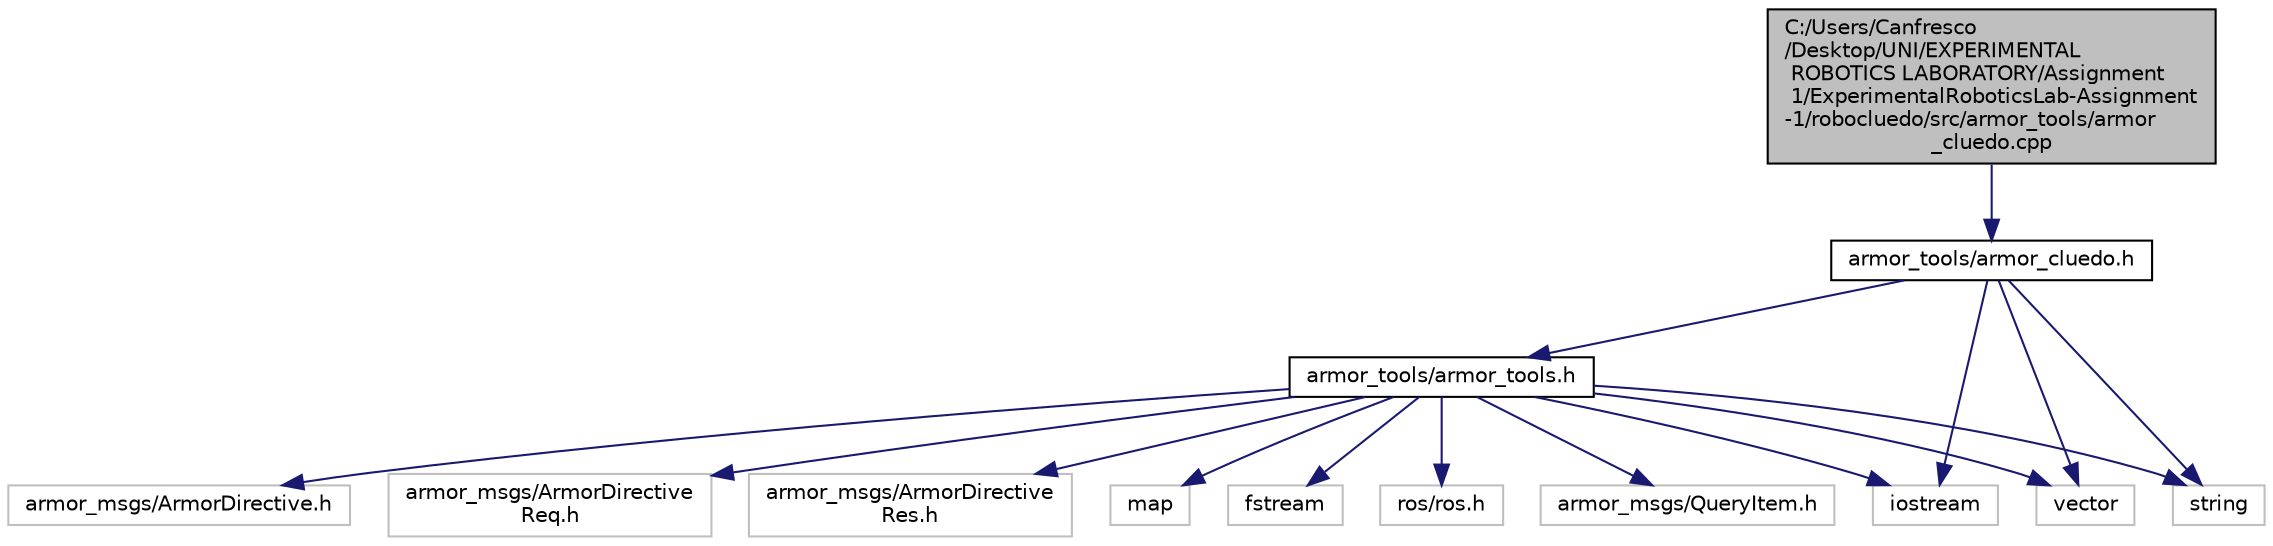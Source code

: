 digraph "C:/Users/Canfresco/Desktop/UNI/EXPERIMENTAL ROBOTICS LABORATORY/Assignment 1/ExperimentalRoboticsLab-Assignment-1/robocluedo/src/armor_tools/armor_cluedo.cpp"
{
 // LATEX_PDF_SIZE
  edge [fontname="Helvetica",fontsize="10",labelfontname="Helvetica",labelfontsize="10"];
  node [fontname="Helvetica",fontsize="10",shape=record];
  Node1 [label="C:/Users/Canfresco\l/Desktop/UNI/EXPERIMENTAL\l ROBOTICS LABORATORY/Assignment\l 1/ExperimentalRoboticsLab-Assignment\l-1/robocluedo/src/armor_tools/armor\l_cluedo.cpp",height=0.2,width=0.4,color="black", fillcolor="grey75", style="filled", fontcolor="black",tooltip="implementation of the class ArmorCluedo"];
  Node1 -> Node2 [color="midnightblue",fontsize="10",style="solid",fontname="Helvetica"];
  Node2 [label="armor_tools/armor_cluedo.h",height=0.2,width=0.4,color="black", fillcolor="white", style="filled",URL="$a00083.html",tooltip="additional aRMOR C++ interface"];
  Node2 -> Node3 [color="midnightblue",fontsize="10",style="solid",fontname="Helvetica"];
  Node3 [label="armor_tools/armor_tools.h",height=0.2,width=0.4,color="black", fillcolor="white", style="filled",URL="$a00086.html",tooltip="A minimal C++ client for aRMOR."];
  Node3 -> Node4 [color="midnightblue",fontsize="10",style="solid",fontname="Helvetica"];
  Node4 [label="ros/ros.h",height=0.2,width=0.4,color="grey75", fillcolor="white", style="filled",tooltip=" "];
  Node3 -> Node5 [color="midnightblue",fontsize="10",style="solid",fontname="Helvetica"];
  Node5 [label="armor_msgs/QueryItem.h",height=0.2,width=0.4,color="grey75", fillcolor="white", style="filled",tooltip=" "];
  Node3 -> Node6 [color="midnightblue",fontsize="10",style="solid",fontname="Helvetica"];
  Node6 [label="armor_msgs/ArmorDirective.h",height=0.2,width=0.4,color="grey75", fillcolor="white", style="filled",tooltip=" "];
  Node3 -> Node7 [color="midnightblue",fontsize="10",style="solid",fontname="Helvetica"];
  Node7 [label="armor_msgs/ArmorDirective\lReq.h",height=0.2,width=0.4,color="grey75", fillcolor="white", style="filled",tooltip=" "];
  Node3 -> Node8 [color="midnightblue",fontsize="10",style="solid",fontname="Helvetica"];
  Node8 [label="armor_msgs/ArmorDirective\lRes.h",height=0.2,width=0.4,color="grey75", fillcolor="white", style="filled",tooltip=" "];
  Node3 -> Node9 [color="midnightblue",fontsize="10",style="solid",fontname="Helvetica"];
  Node9 [label="iostream",height=0.2,width=0.4,color="grey75", fillcolor="white", style="filled",tooltip=" "];
  Node3 -> Node10 [color="midnightblue",fontsize="10",style="solid",fontname="Helvetica"];
  Node10 [label="vector",height=0.2,width=0.4,color="grey75", fillcolor="white", style="filled",tooltip=" "];
  Node3 -> Node11 [color="midnightblue",fontsize="10",style="solid",fontname="Helvetica"];
  Node11 [label="map",height=0.2,width=0.4,color="grey75", fillcolor="white", style="filled",tooltip=" "];
  Node3 -> Node12 [color="midnightblue",fontsize="10",style="solid",fontname="Helvetica"];
  Node12 [label="string",height=0.2,width=0.4,color="grey75", fillcolor="white", style="filled",tooltip=" "];
  Node3 -> Node13 [color="midnightblue",fontsize="10",style="solid",fontname="Helvetica"];
  Node13 [label="fstream",height=0.2,width=0.4,color="grey75", fillcolor="white", style="filled",tooltip=" "];
  Node2 -> Node10 [color="midnightblue",fontsize="10",style="solid",fontname="Helvetica"];
  Node2 -> Node9 [color="midnightblue",fontsize="10",style="solid",fontname="Helvetica"];
  Node2 -> Node12 [color="midnightblue",fontsize="10",style="solid",fontname="Helvetica"];
}
